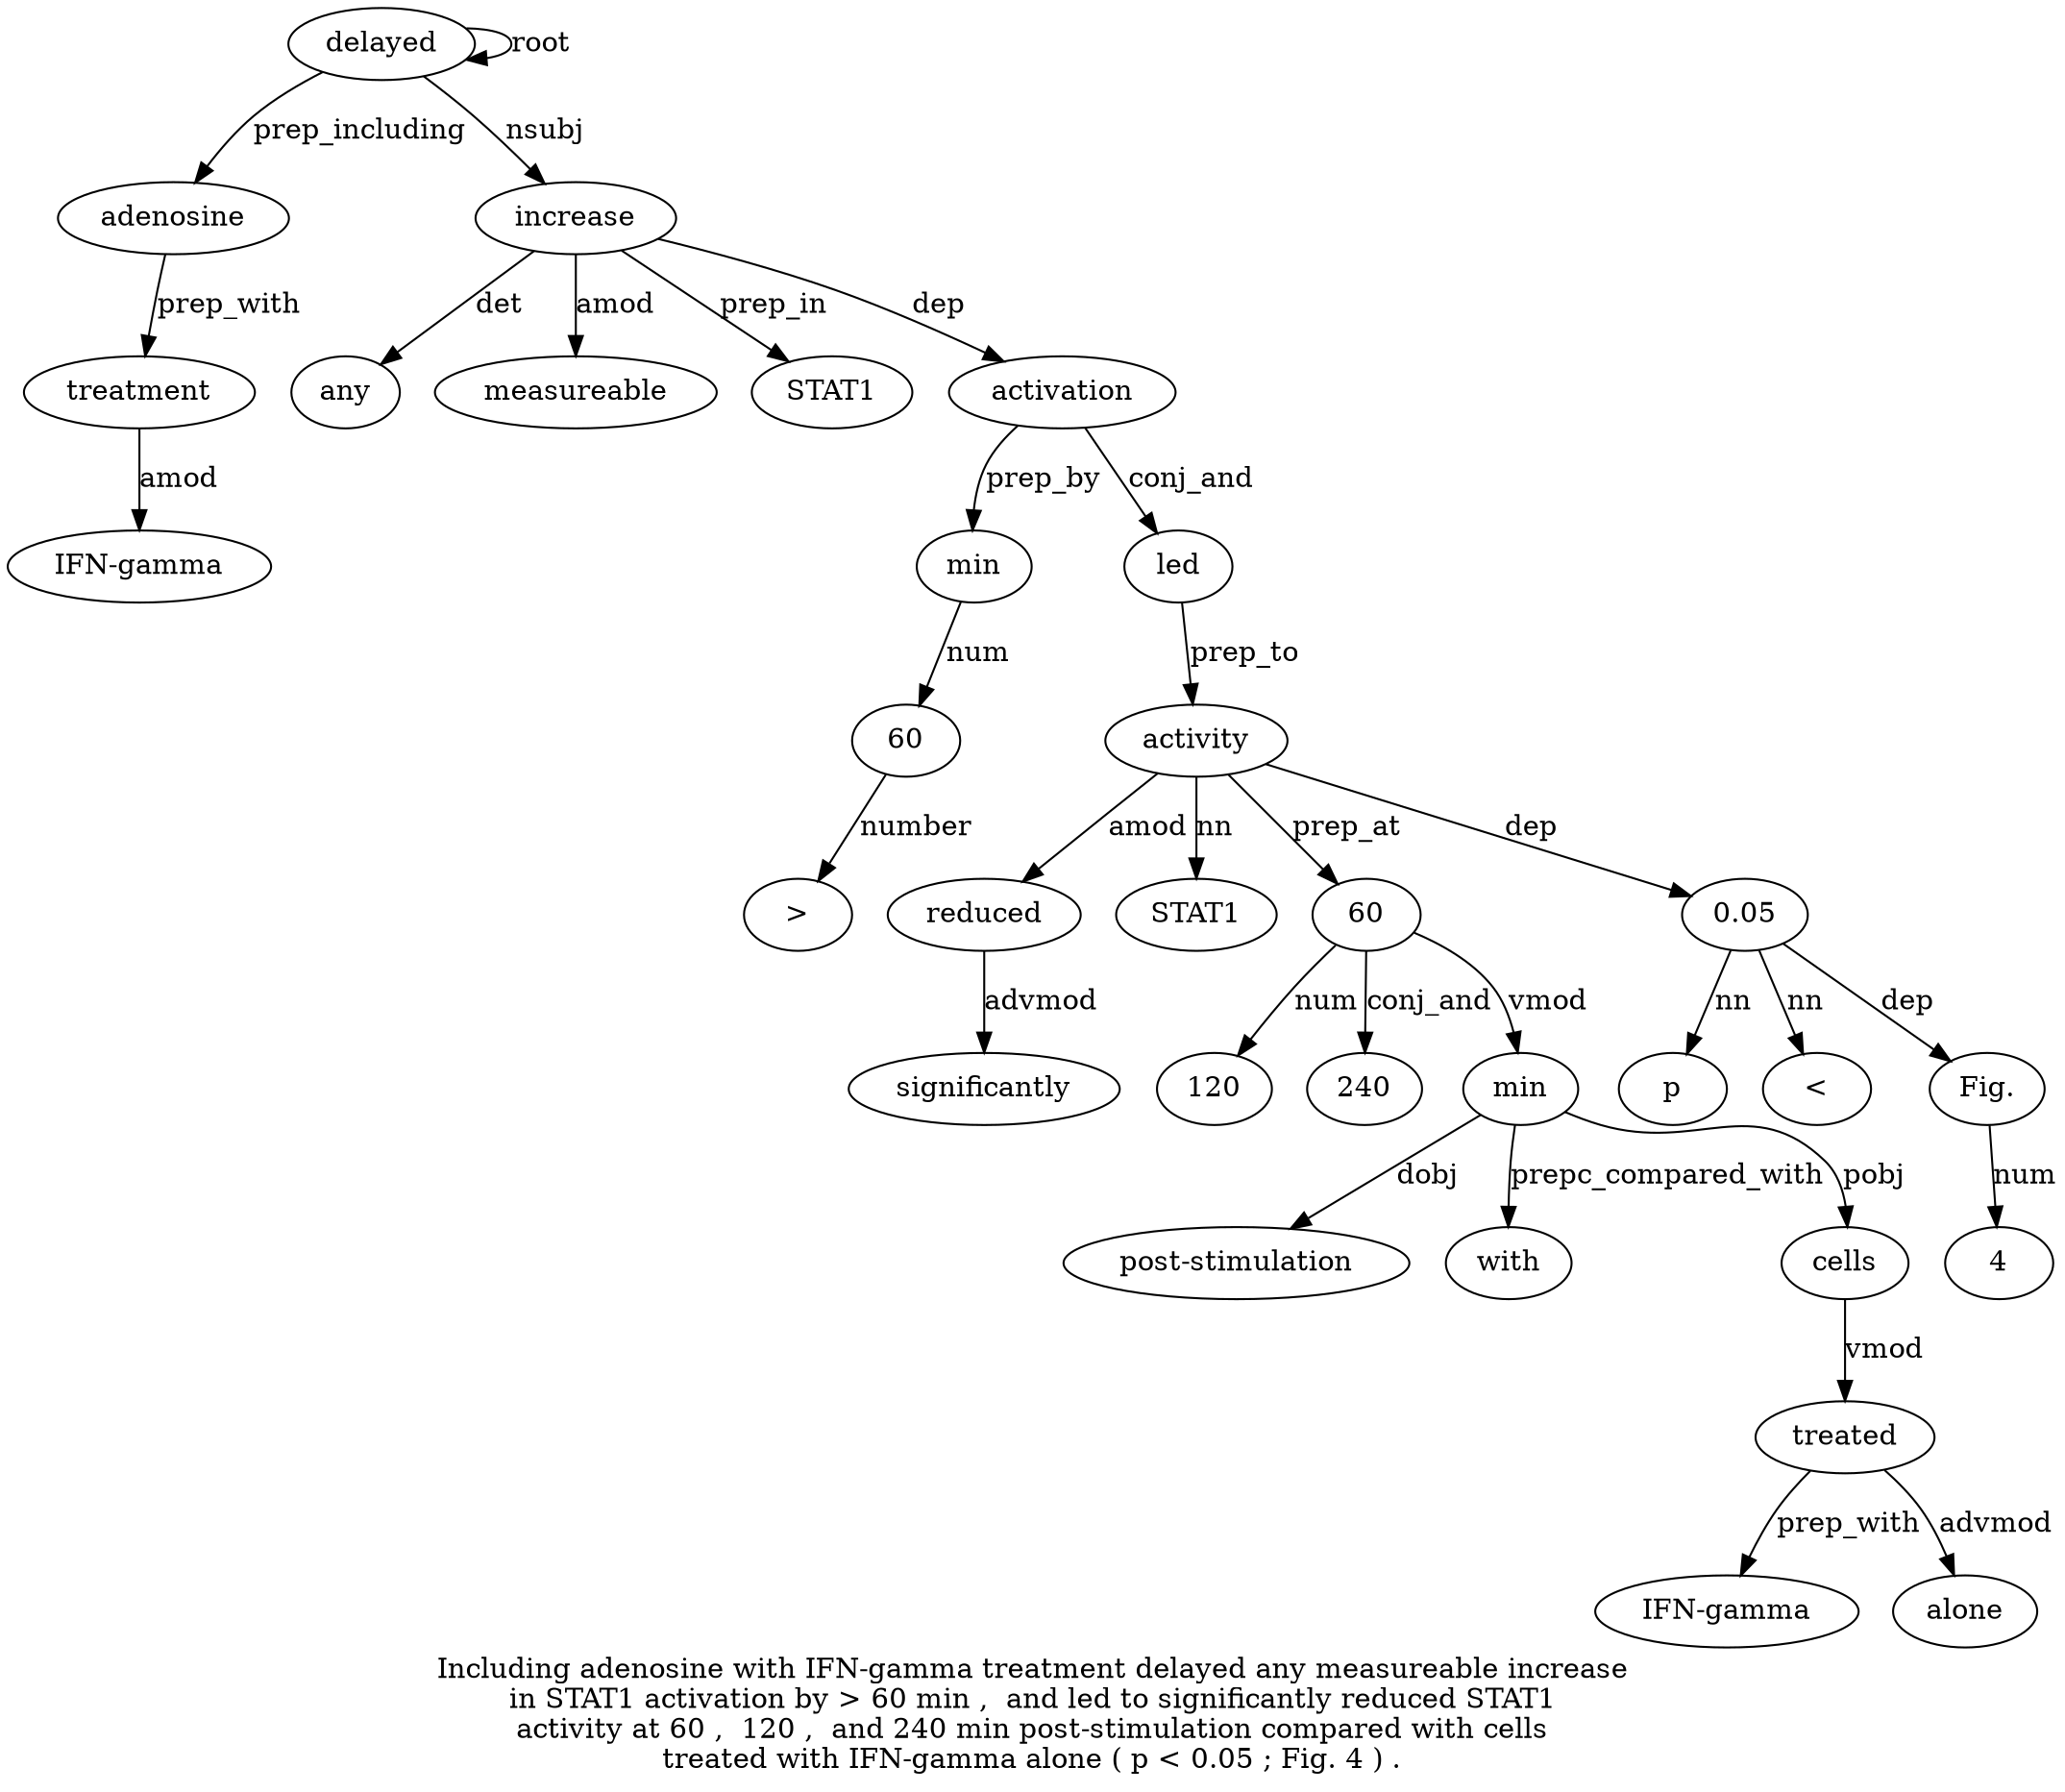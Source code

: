 digraph "Including adenosine with IFN-gamma treatment delayed any measureable increase in STAT1 activation by > 60 min ,  and led to significantly reduced STAT1 activity at 60 ,  120 ,  and 240 min post-stimulation compared with cells treated with IFN-gamma alone ( p < 0.05 ; Fig. 4 ) ." {
label="Including adenosine with IFN-gamma treatment delayed any measureable increase
in STAT1 activation by > 60 min ,  and led to significantly reduced STAT1
activity at 60 ,  120 ,  and 240 min post-stimulation compared with cells
treated with IFN-gamma alone ( p < 0.05 ; Fig. 4 ) .";
delayed6 [style=filled, fillcolor=white, label=delayed];
adenosine2 [style=filled, fillcolor=white, label=adenosine];
delayed6 -> adenosine2  [label=prep_including];
treatment5 [style=filled, fillcolor=white, label=treatment];
"IFN-gamma4" [style=filled, fillcolor=white, label="IFN-gamma"];
treatment5 -> "IFN-gamma4"  [label=amod];
adenosine2 -> treatment5  [label=prep_with];
delayed6 -> delayed6  [label=root];
increase9 [style=filled, fillcolor=white, label=increase];
any7 [style=filled, fillcolor=white, label=any];
increase9 -> any7  [label=det];
measureable8 [style=filled, fillcolor=white, label=measureable];
increase9 -> measureable8  [label=amod];
delayed6 -> increase9  [label=nsubj];
STAT1 [style=filled, fillcolor=white, label=STAT1];
increase9 -> STAT1  [label=prep_in];
activation12 [style=filled, fillcolor=white, label=activation];
increase9 -> activation12  [label=dep];
6015 [style=filled, fillcolor=white, label=60];
">14" [style=filled, fillcolor=white, label=">"];
6015 -> ">14"  [label=number];
min16 [style=filled, fillcolor=white, label=min];
min16 -> 6015  [label=num];
activation12 -> min16  [label=prep_by];
led19 [style=filled, fillcolor=white, label=led];
activation12 -> led19  [label=conj_and];
reduced22 [style=filled, fillcolor=white, label=reduced];
significantly21 [style=filled, fillcolor=white, label=significantly];
reduced22 -> significantly21  [label=advmod];
activity24 [style=filled, fillcolor=white, label=activity];
activity24 -> reduced22  [label=amod];
STAT123 [style=filled, fillcolor=white, label=STAT1];
activity24 -> STAT123  [label=nn];
led19 -> activity24  [label=prep_to];
602 [style=filled, fillcolor=white, label=60];
activity24 -> 602  [label=prep_at];
12028 [style=filled, fillcolor=white, label=120];
602 -> 12028  [label=num];
24031 [style=filled, fillcolor=white, label=240];
602 -> 24031  [label=conj_and];
min32 [style=filled, fillcolor=white, label=min];
602 -> min32  [label=vmod];
"post-stimulation33" [style=filled, fillcolor=white, label="post-stimulation"];
min32 -> "post-stimulation33"  [label=dobj];
with35 [style=filled, fillcolor=white, label=with];
min32 -> with35  [label=prepc_compared_with];
cells36 [style=filled, fillcolor=white, label=cells];
min32 -> cells36  [label=pobj];
treated37 [style=filled, fillcolor=white, label=treated];
cells36 -> treated37  [label=vmod];
"IFN-gamma39" [style=filled, fillcolor=white, label="IFN-gamma"];
treated37 -> "IFN-gamma39"  [label=prep_with];
alone40 [style=filled, fillcolor=white, label=alone];
treated37 -> alone40  [label=advmod];
"0.0544" [style=filled, fillcolor=white, label="0.05"];
p42 [style=filled, fillcolor=white, label=p];
"0.0544" -> p42  [label=nn];
"<43" [style=filled, fillcolor=white, label="<"];
"0.0544" -> "<43"  [label=nn];
activity24 -> "0.0544"  [label=dep];
"Fig.46" [style=filled, fillcolor=white, label="Fig."];
"0.0544" -> "Fig.46"  [label=dep];
447 [style=filled, fillcolor=white, label=4];
"Fig.46" -> 447  [label=num];
}
